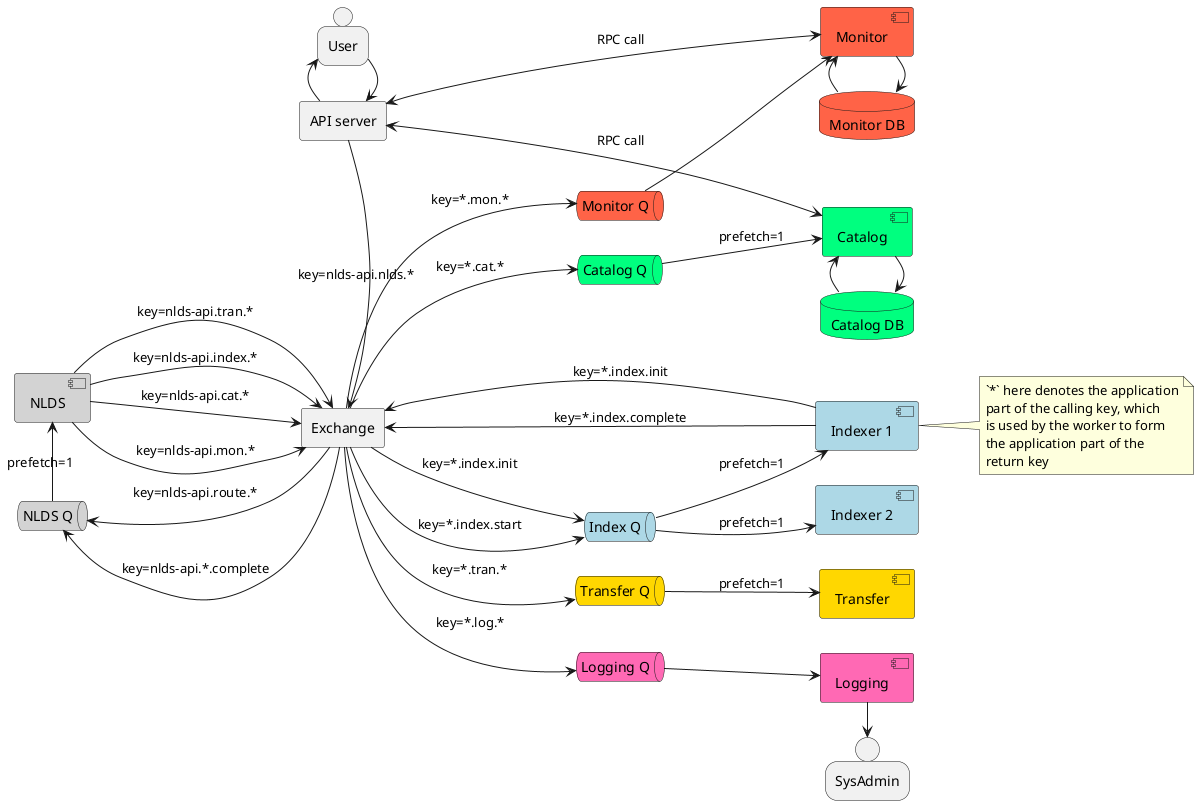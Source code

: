 @startuml queue_structure

left to right direction
together {
    person user as "User"
    agent api_server as "API server" 
}
user -> api_server
api_server -> user

together {
    queue wq as "NLDS Q" #lightgrey
    component work as "NLDS" #lightgrey
    /'database iddb as "TransactionDB" #lightgrey'/
    agent pex as "Exchange"
    ' note top of pex: type=topic
}

pex --> wq : key=nlds-api.*.complete
pex --> wq : key=nlds-api.route.*
wq -> work : prefetch=1
/'work -> iddb : SQL'/

together {
    queue sq as "Index Q" #lightblue
    queue tq as "Transfer Q" #gold
}
together {
    queue mq as "Monitor Q" #tomato
    queue cq as "Catalog Q" #springgreen
}

pex --> sq : key=*.index.init
pex --> sq : key=*.index.start
pex --> tq : key=*.tran.*
pex --> cq : key=*.cat.*

work --> pex : key=nlds-api.index.*
work --> pex : key=nlds-api.tran.*
work --> pex : key=nlds-api.mon.*
work --> pex : key=nlds-api.cat.*

queue lq as "Logging Q" #hotpink

pex --> mq : key=*.mon.*
pex --> lq : key=*.log.*

together {
    component scan1 as "Indexer 1" #lightblue
    component scan2 as "Indexer 2" #lightblue
}

component tran1 as "Transfer" #gold

together {
    component cat1 as "Catalog" #springgreen
    database cat_db as "Catalog DB" #springgreen
}
cat1 -> cat_db
cat_db -> cat1
' cat1 -> pex

together {
    component mon1 as "Monitor" #tomato
    database mon_db as "Monitor DB" #tomato
}

mon1 -> mon_db
mon_db -> mon1
' mon1 -> pex

api_server <-> mon1 : RPC call
api_server <-> cat1 : RPC call

together {
    component log1 as "Logging" #hotpink
    person sysadmin as "SysAdmin"
}

api_server -> pex : key=nlds-api.nlds.*

sq --> scan1 : prefetch=1
sq --> scan2 : prefetch=1
tq --> tran1 : prefetch=1
cq --> cat1 : prefetch=1

mq --> mon1
lq --> log1

' mon1 -> user
sysadmin <- log1

scan1 --> pex : key=*.index.complete
scan1 --> pex : key=*.index.init

note right of scan1
    `*` here denotes the application
    part of the calling key, which 
    is used by the worker to form 
    the application part of the
    return key
end note

@enduml